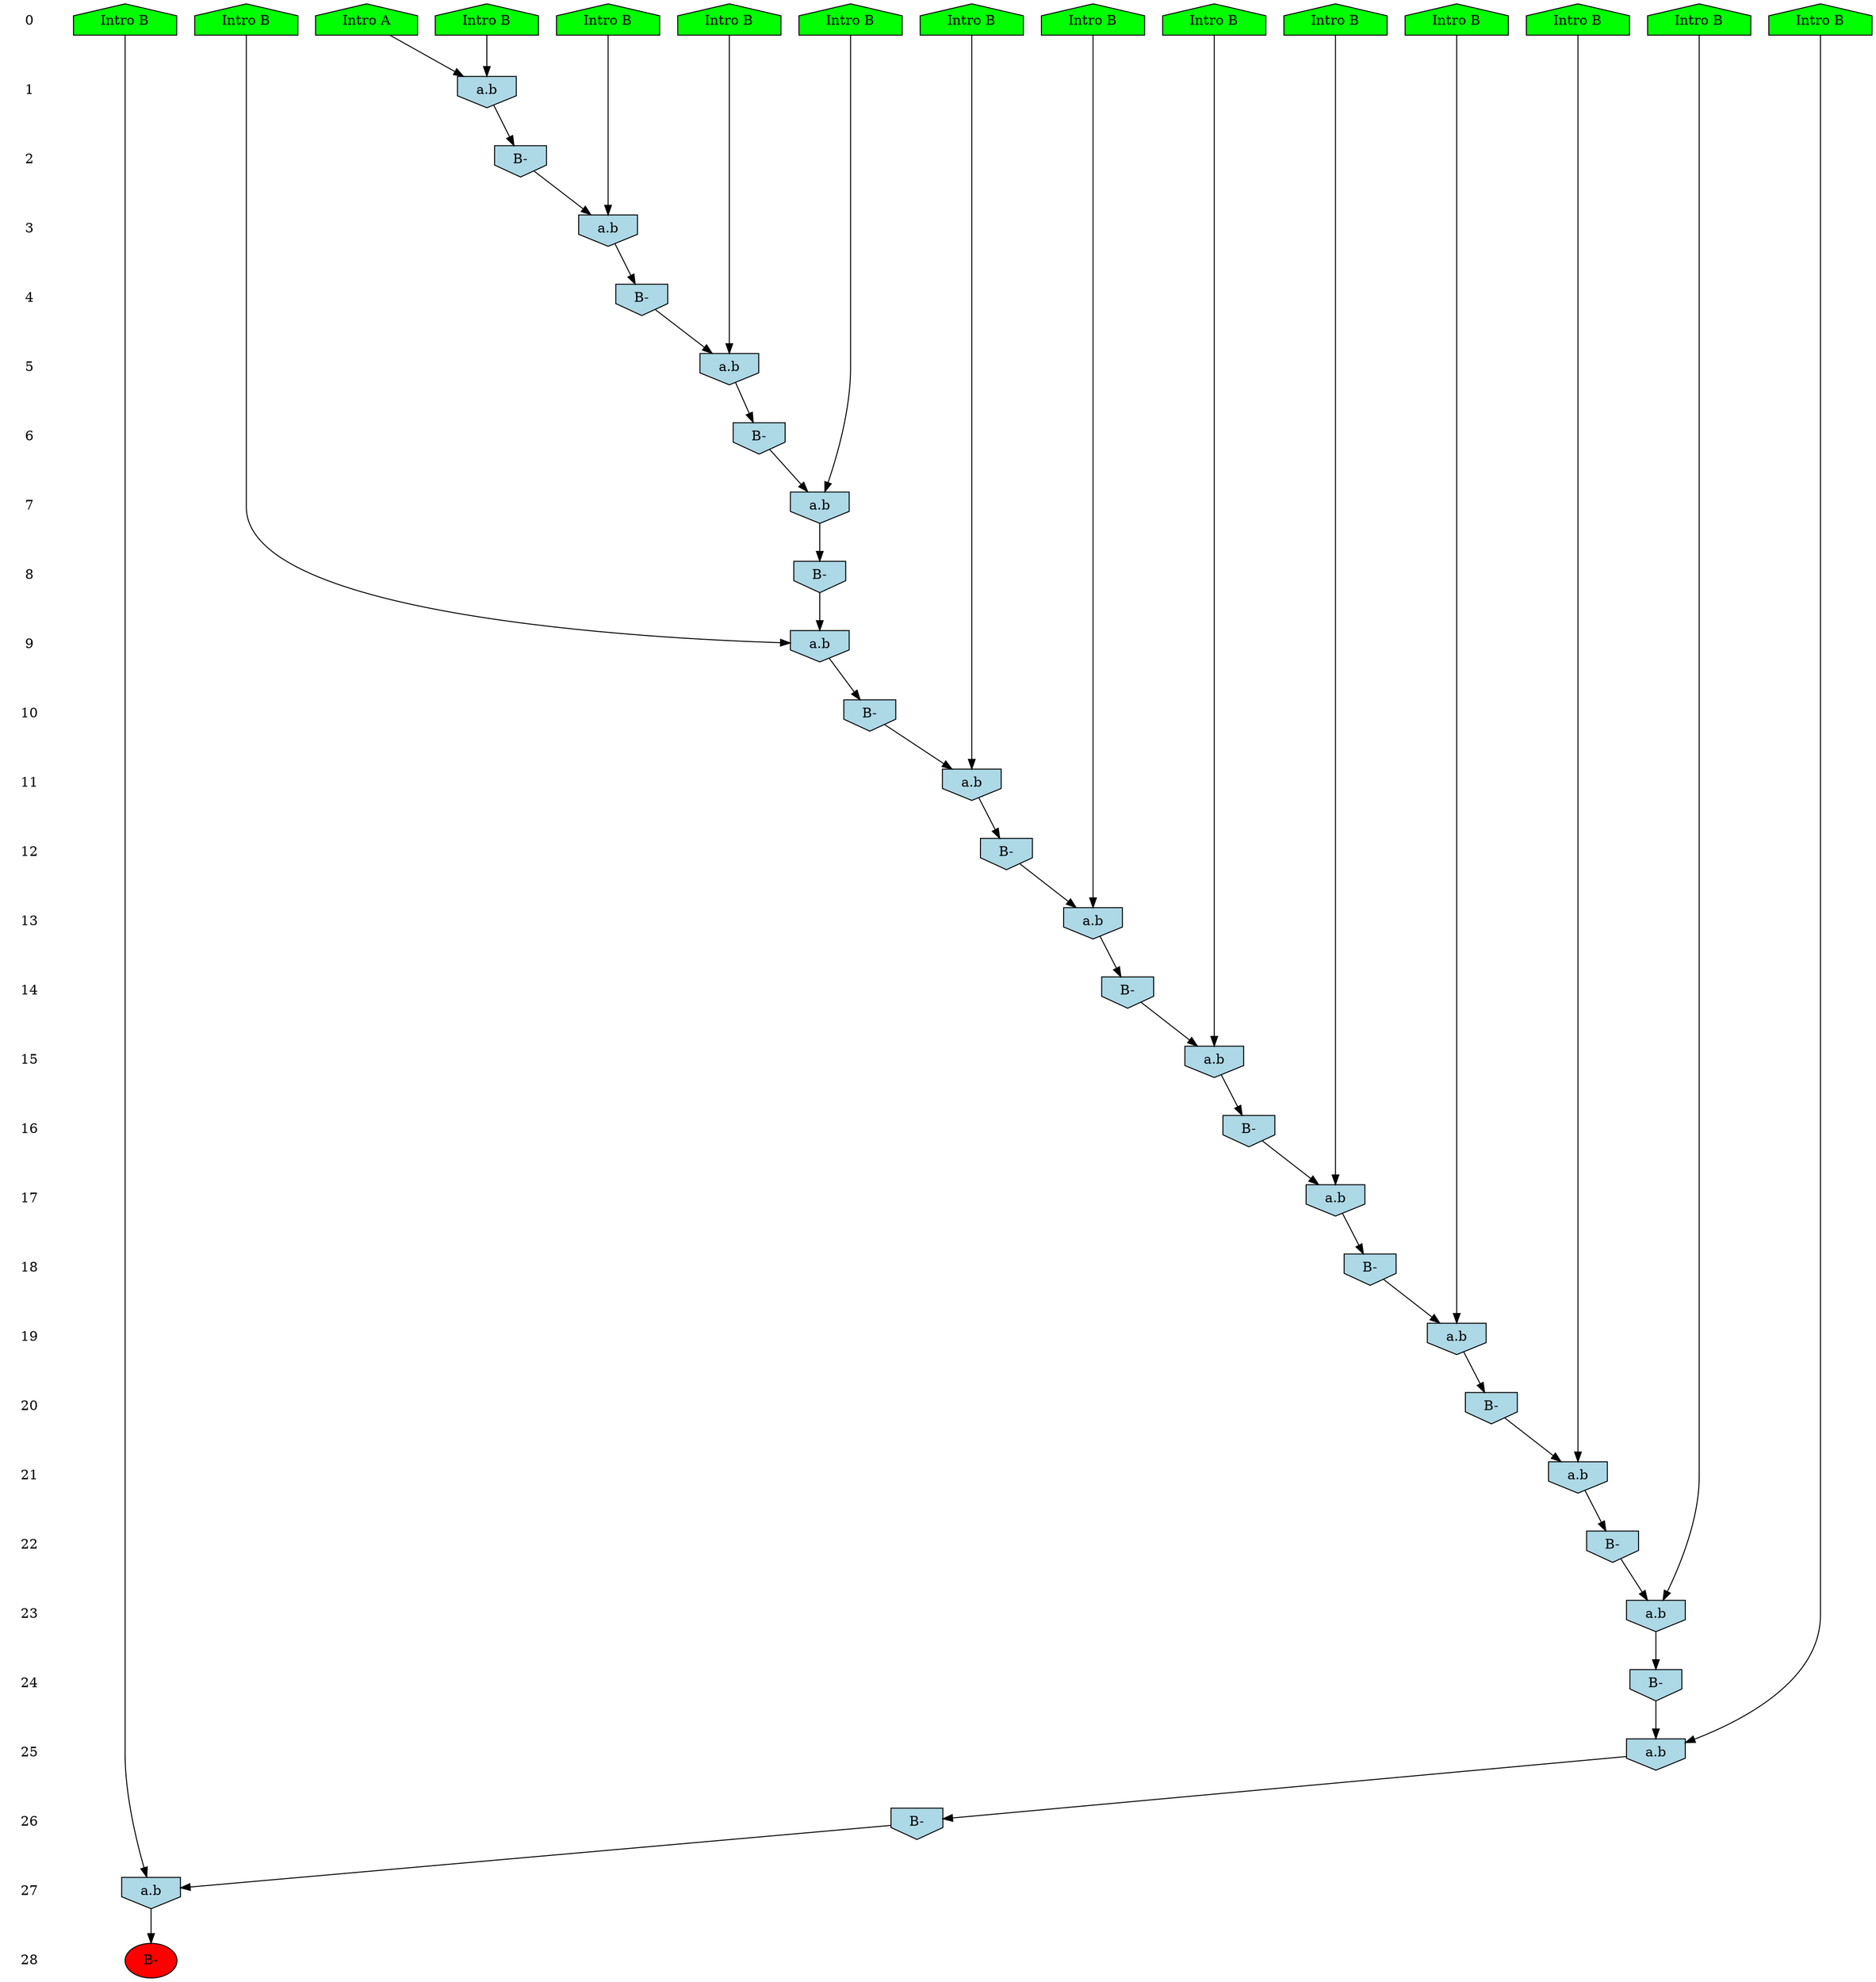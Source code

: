 /* Compression of 1 causal flows obtained in average at 1.427792E+01 t.u */
/* Compressed causal flows were: [14] */
digraph G{
 ranksep=.5 ; 
{ rank = same ; "0" [shape=plaintext] ; node_1 [label ="Intro B", shape=house, style=filled, fillcolor=green] ;
node_2 [label ="Intro B", shape=house, style=filled, fillcolor=green] ;
node_3 [label ="Intro B", shape=house, style=filled, fillcolor=green] ;
node_4 [label ="Intro B", shape=house, style=filled, fillcolor=green] ;
node_5 [label ="Intro B", shape=house, style=filled, fillcolor=green] ;
node_6 [label ="Intro B", shape=house, style=filled, fillcolor=green] ;
node_7 [label ="Intro B", shape=house, style=filled, fillcolor=green] ;
node_8 [label ="Intro B", shape=house, style=filled, fillcolor=green] ;
node_9 [label ="Intro B", shape=house, style=filled, fillcolor=green] ;
node_10 [label ="Intro B", shape=house, style=filled, fillcolor=green] ;
node_11 [label ="Intro B", shape=house, style=filled, fillcolor=green] ;
node_12 [label ="Intro B", shape=house, style=filled, fillcolor=green] ;
node_13 [label ="Intro B", shape=house, style=filled, fillcolor=green] ;
node_14 [label ="Intro B", shape=house, style=filled, fillcolor=green] ;
node_15 [label ="Intro A", shape=house, style=filled, fillcolor=green] ;
}
{ rank = same ; "1" [shape=plaintext] ; node_16 [label="a.b", shape=invhouse, style=filled, fillcolor = lightblue] ;
}
{ rank = same ; "2" [shape=plaintext] ; node_17 [label="B-", shape=invhouse, style=filled, fillcolor = lightblue] ;
}
{ rank = same ; "3" [shape=plaintext] ; node_18 [label="a.b", shape=invhouse, style=filled, fillcolor = lightblue] ;
}
{ rank = same ; "4" [shape=plaintext] ; node_19 [label="B-", shape=invhouse, style=filled, fillcolor = lightblue] ;
}
{ rank = same ; "5" [shape=plaintext] ; node_20 [label="a.b", shape=invhouse, style=filled, fillcolor = lightblue] ;
}
{ rank = same ; "6" [shape=plaintext] ; node_21 [label="B-", shape=invhouse, style=filled, fillcolor = lightblue] ;
}
{ rank = same ; "7" [shape=plaintext] ; node_22 [label="a.b", shape=invhouse, style=filled, fillcolor = lightblue] ;
}
{ rank = same ; "8" [shape=plaintext] ; node_23 [label="B-", shape=invhouse, style=filled, fillcolor = lightblue] ;
}
{ rank = same ; "9" [shape=plaintext] ; node_24 [label="a.b", shape=invhouse, style=filled, fillcolor = lightblue] ;
}
{ rank = same ; "10" [shape=plaintext] ; node_25 [label="B-", shape=invhouse, style=filled, fillcolor = lightblue] ;
}
{ rank = same ; "11" [shape=plaintext] ; node_26 [label="a.b", shape=invhouse, style=filled, fillcolor = lightblue] ;
}
{ rank = same ; "12" [shape=plaintext] ; node_27 [label="B-", shape=invhouse, style=filled, fillcolor = lightblue] ;
}
{ rank = same ; "13" [shape=plaintext] ; node_28 [label="a.b", shape=invhouse, style=filled, fillcolor = lightblue] ;
}
{ rank = same ; "14" [shape=plaintext] ; node_29 [label="B-", shape=invhouse, style=filled, fillcolor = lightblue] ;
}
{ rank = same ; "15" [shape=plaintext] ; node_30 [label="a.b", shape=invhouse, style=filled, fillcolor = lightblue] ;
}
{ rank = same ; "16" [shape=plaintext] ; node_31 [label="B-", shape=invhouse, style=filled, fillcolor = lightblue] ;
}
{ rank = same ; "17" [shape=plaintext] ; node_32 [label="a.b", shape=invhouse, style=filled, fillcolor = lightblue] ;
}
{ rank = same ; "18" [shape=plaintext] ; node_33 [label="B-", shape=invhouse, style=filled, fillcolor = lightblue] ;
}
{ rank = same ; "19" [shape=plaintext] ; node_34 [label="a.b", shape=invhouse, style=filled, fillcolor = lightblue] ;
}
{ rank = same ; "20" [shape=plaintext] ; node_35 [label="B-", shape=invhouse, style=filled, fillcolor = lightblue] ;
}
{ rank = same ; "21" [shape=plaintext] ; node_36 [label="a.b", shape=invhouse, style=filled, fillcolor = lightblue] ;
}
{ rank = same ; "22" [shape=plaintext] ; node_37 [label="B-", shape=invhouse, style=filled, fillcolor = lightblue] ;
}
{ rank = same ; "23" [shape=plaintext] ; node_38 [label="a.b", shape=invhouse, style=filled, fillcolor = lightblue] ;
}
{ rank = same ; "24" [shape=plaintext] ; node_39 [label="B-", shape=invhouse, style=filled, fillcolor = lightblue] ;
}
{ rank = same ; "25" [shape=plaintext] ; node_40 [label="a.b", shape=invhouse, style=filled, fillcolor = lightblue] ;
}
{ rank = same ; "26" [shape=plaintext] ; node_41 [label="B-", shape=invhouse, style=filled, fillcolor = lightblue] ;
}
{ rank = same ; "27" [shape=plaintext] ; node_42 [label="a.b", shape=invhouse, style=filled, fillcolor = lightblue] ;
}
{ rank = same ; "28" [shape=plaintext] ; node_43 [label ="B-", style=filled, fillcolor=red] ;
}
"0" -> "1" [style="invis"]; 
"1" -> "2" [style="invis"]; 
"2" -> "3" [style="invis"]; 
"3" -> "4" [style="invis"]; 
"4" -> "5" [style="invis"]; 
"5" -> "6" [style="invis"]; 
"6" -> "7" [style="invis"]; 
"7" -> "8" [style="invis"]; 
"8" -> "9" [style="invis"]; 
"9" -> "10" [style="invis"]; 
"10" -> "11" [style="invis"]; 
"11" -> "12" [style="invis"]; 
"12" -> "13" [style="invis"]; 
"13" -> "14" [style="invis"]; 
"14" -> "15" [style="invis"]; 
"15" -> "16" [style="invis"]; 
"16" -> "17" [style="invis"]; 
"17" -> "18" [style="invis"]; 
"18" -> "19" [style="invis"]; 
"19" -> "20" [style="invis"]; 
"20" -> "21" [style="invis"]; 
"21" -> "22" [style="invis"]; 
"22" -> "23" [style="invis"]; 
"23" -> "24" [style="invis"]; 
"24" -> "25" [style="invis"]; 
"25" -> "26" [style="invis"]; 
"26" -> "27" [style="invis"]; 
"27" -> "28" [style="invis"]; 
node_1 -> node_16
node_15 -> node_16
node_16 -> node_17
node_6 -> node_18
node_17 -> node_18
node_18 -> node_19
node_4 -> node_20
node_19 -> node_20
node_20 -> node_21
node_13 -> node_22
node_21 -> node_22
node_22 -> node_23
node_3 -> node_24
node_23 -> node_24
node_24 -> node_25
node_9 -> node_26
node_25 -> node_26
node_26 -> node_27
node_10 -> node_28
node_27 -> node_28
node_28 -> node_29
node_11 -> node_30
node_29 -> node_30
node_30 -> node_31
node_7 -> node_32
node_31 -> node_32
node_32 -> node_33
node_2 -> node_34
node_33 -> node_34
node_34 -> node_35
node_14 -> node_36
node_35 -> node_36
node_36 -> node_37
node_5 -> node_38
node_37 -> node_38
node_38 -> node_39
node_12 -> node_40
node_39 -> node_40
node_40 -> node_41
node_8 -> node_42
node_41 -> node_42
node_42 -> node_43
}
/*
 Dot generation time: 0.000522
*/